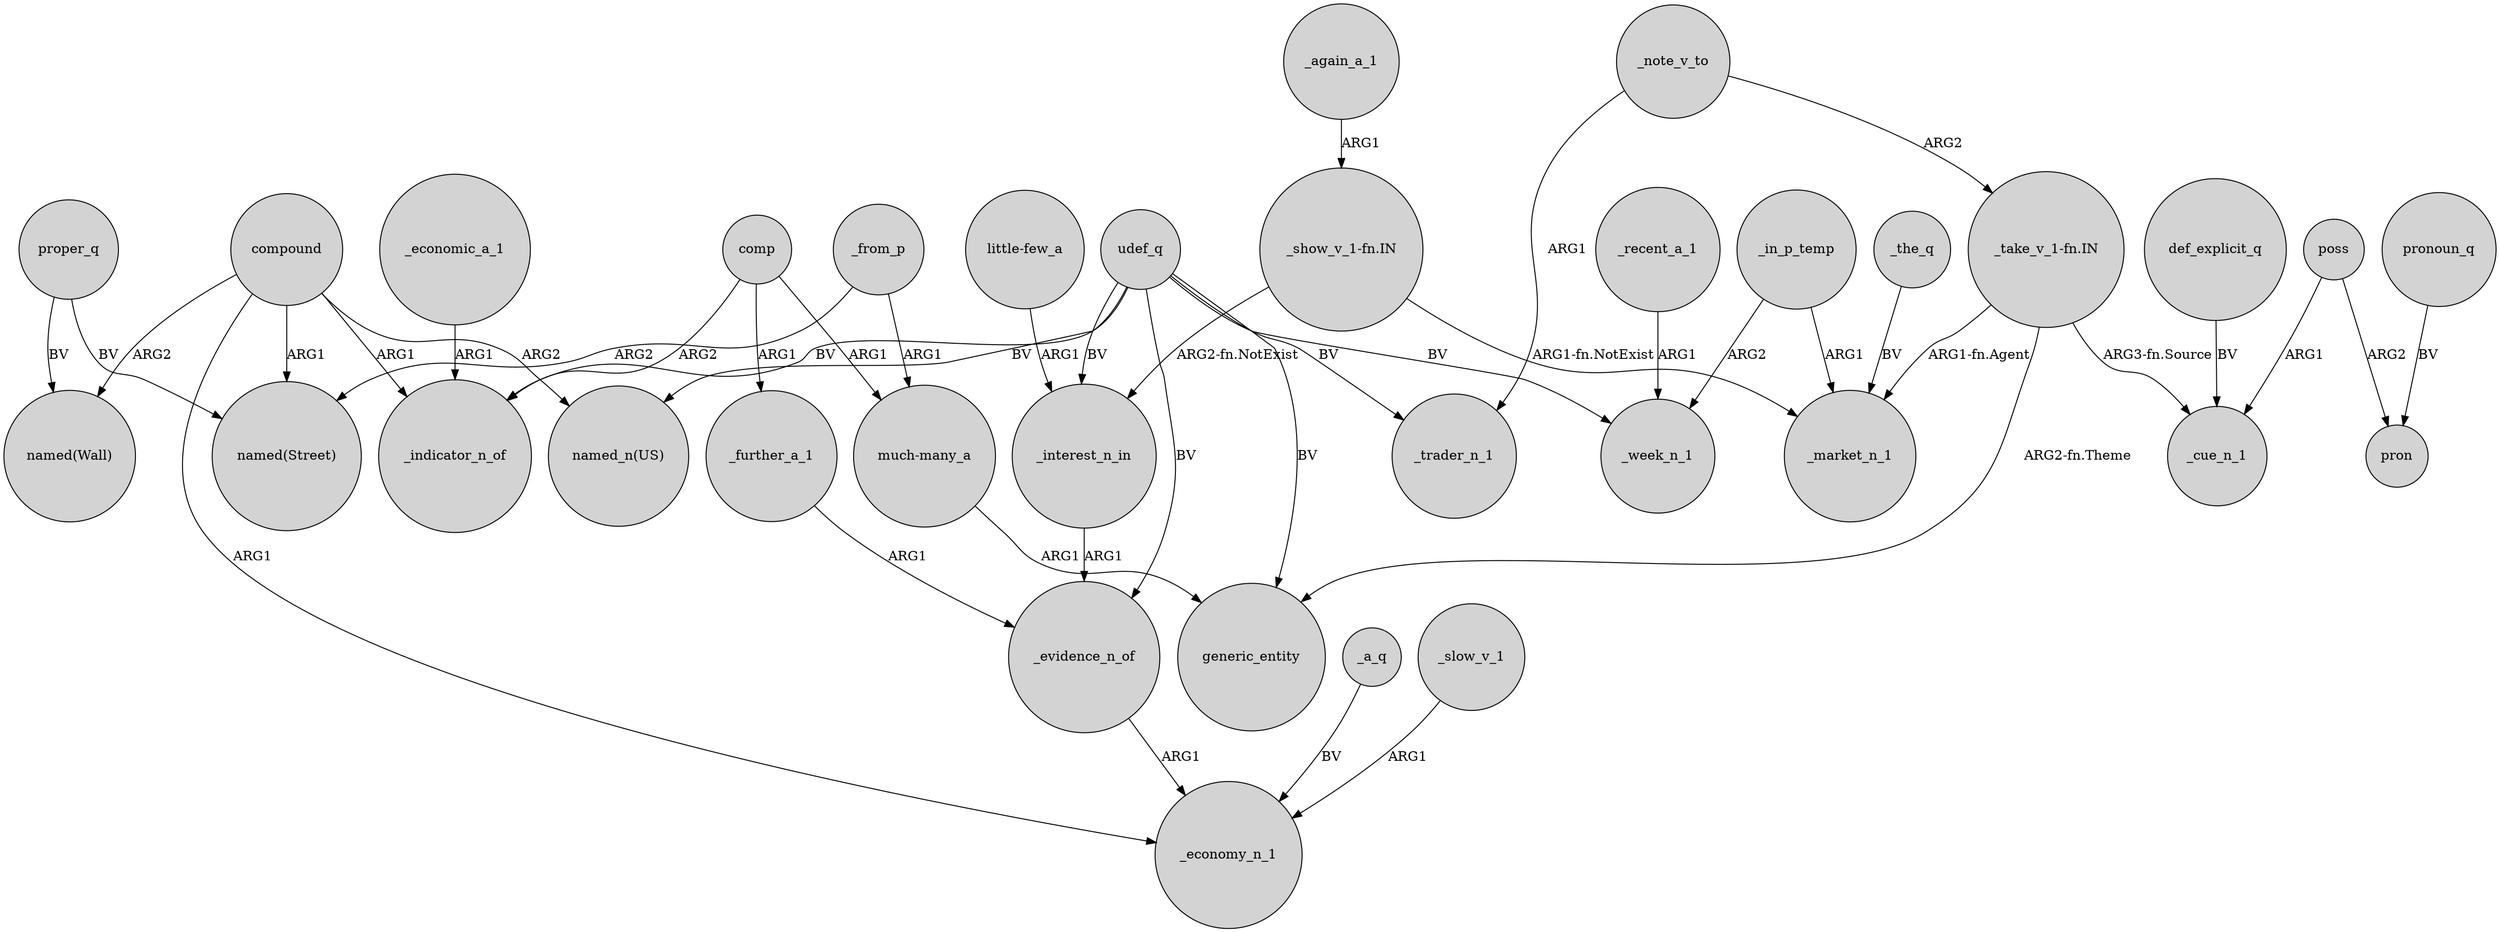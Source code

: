 digraph {
	node [shape=circle style=filled]
	def_explicit_q -> _cue_n_1 [label=BV]
	"_take_v_1-fn.IN" -> generic_entity [label="ARG2-fn.Theme"]
	udef_q -> "named_n(US)" [label=BV]
	_note_v_to -> _trader_n_1 [label=ARG1]
	udef_q -> generic_entity [label=BV]
	poss -> pron [label=ARG2]
	udef_q -> _trader_n_1 [label=BV]
	compound -> "named(Street)" [label=ARG1]
	_further_a_1 -> _evidence_n_of [label=ARG1]
	"much-many_a" -> generic_entity [label=ARG1]
	proper_q -> "named(Wall)" [label=BV]
	compound -> _indicator_n_of [label=ARG1]
	"_take_v_1-fn.IN" -> _cue_n_1 [label="ARG3-fn.Source"]
	udef_q -> _indicator_n_of [label=BV]
	_in_p_temp -> _week_n_1 [label=ARG2]
	udef_q -> _evidence_n_of [label=BV]
	_from_p -> "named(Street)" [label=ARG2]
	_again_a_1 -> "_show_v_1-fn.IN" [label=ARG1]
	udef_q -> _interest_n_in [label=BV]
	_in_p_temp -> _market_n_1 [label=ARG1]
	_evidence_n_of -> _economy_n_1 [label=ARG1]
	compound -> "named_n(US)" [label=ARG2]
	_a_q -> _economy_n_1 [label=BV]
	proper_q -> "named(Street)" [label=BV]
	pronoun_q -> pron [label=BV]
	_economic_a_1 -> _indicator_n_of [label=ARG1]
	compound -> "named(Wall)" [label=ARG2]
	comp -> "much-many_a" [label=ARG1]
	comp -> _further_a_1 [label=ARG1]
	udef_q -> _week_n_1 [label=BV]
	_recent_a_1 -> _week_n_1 [label=ARG1]
	"little-few_a" -> _interest_n_in [label=ARG1]
	poss -> _cue_n_1 [label=ARG1]
	_note_v_to -> "_take_v_1-fn.IN" [label=ARG2]
	compound -> _economy_n_1 [label=ARG1]
	comp -> _indicator_n_of [label=ARG2]
	_the_q -> _market_n_1 [label=BV]
	_from_p -> "much-many_a" [label=ARG1]
	_slow_v_1 -> _economy_n_1 [label=ARG1]
	"_take_v_1-fn.IN" -> _market_n_1 [label="ARG1-fn.Agent"]
	_interest_n_in -> _evidence_n_of [label=ARG1]
	"_show_v_1-fn.IN" -> _interest_n_in [label="ARG2-fn.NotExist"]
	"_show_v_1-fn.IN" -> _market_n_1 [label="ARG1-fn.NotExist"]
}
